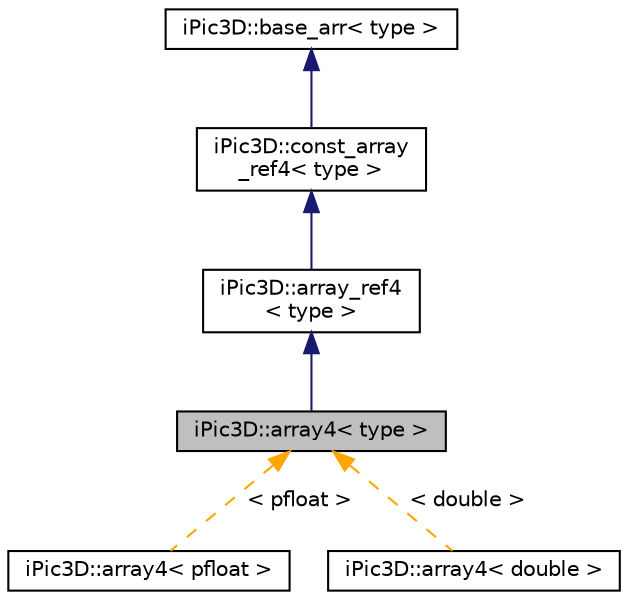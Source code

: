 digraph "iPic3D::array4&lt; type &gt;"
{
 // INTERACTIVE_SVG=YES
 // LATEX_PDF_SIZE
  edge [fontname="Helvetica",fontsize="10",labelfontname="Helvetica",labelfontsize="10"];
  node [fontname="Helvetica",fontsize="10",shape=record];
  Node1 [label="iPic3D::array4\< type \>",height=0.2,width=0.4,color="black", fillcolor="grey75", style="filled", fontcolor="black",tooltip=" "];
  Node2 -> Node1 [dir="back",color="midnightblue",fontsize="10",style="solid",fontname="Helvetica"];
  Node2 [label="iPic3D::array_ref4\l\< type \>",height=0.2,width=0.4,color="black", fillcolor="white", style="filled",URL="$dc/d69/classi_pic3_d_1_1array__ref4.html",tooltip=" "];
  Node3 -> Node2 [dir="back",color="midnightblue",fontsize="10",style="solid",fontname="Helvetica"];
  Node3 [label="iPic3D::const_array\l_ref4\< type \>",height=0.2,width=0.4,color="black", fillcolor="white", style="filled",URL="$d5/df4/classi_pic3_d_1_1const__array__ref4.html",tooltip=" "];
  Node4 -> Node3 [dir="back",color="midnightblue",fontsize="10",style="solid",fontname="Helvetica"];
  Node4 [label="iPic3D::base_arr\< type \>",height=0.2,width=0.4,color="black", fillcolor="white", style="filled",URL="$d6/d95/classi_pic3_d_1_1base__arr.html",tooltip=" "];
  Node1 -> Node5 [dir="back",color="orange",fontsize="10",style="dashed",label=" \< pfloat \>" ,fontname="Helvetica"];
  Node5 [label="iPic3D::array4\< pfloat \>",height=0.2,width=0.4,color="black", fillcolor="white", style="filled",URL="$dd/d8c/structi_pic3_d_1_1array4.html",tooltip=" "];
  Node1 -> Node6 [dir="back",color="orange",fontsize="10",style="dashed",label=" \< double \>" ,fontname="Helvetica"];
  Node6 [label="iPic3D::array4\< double \>",height=0.2,width=0.4,color="black", fillcolor="white", style="filled",URL="$dd/d8c/structi_pic3_d_1_1array4.html",tooltip=" "];
}
